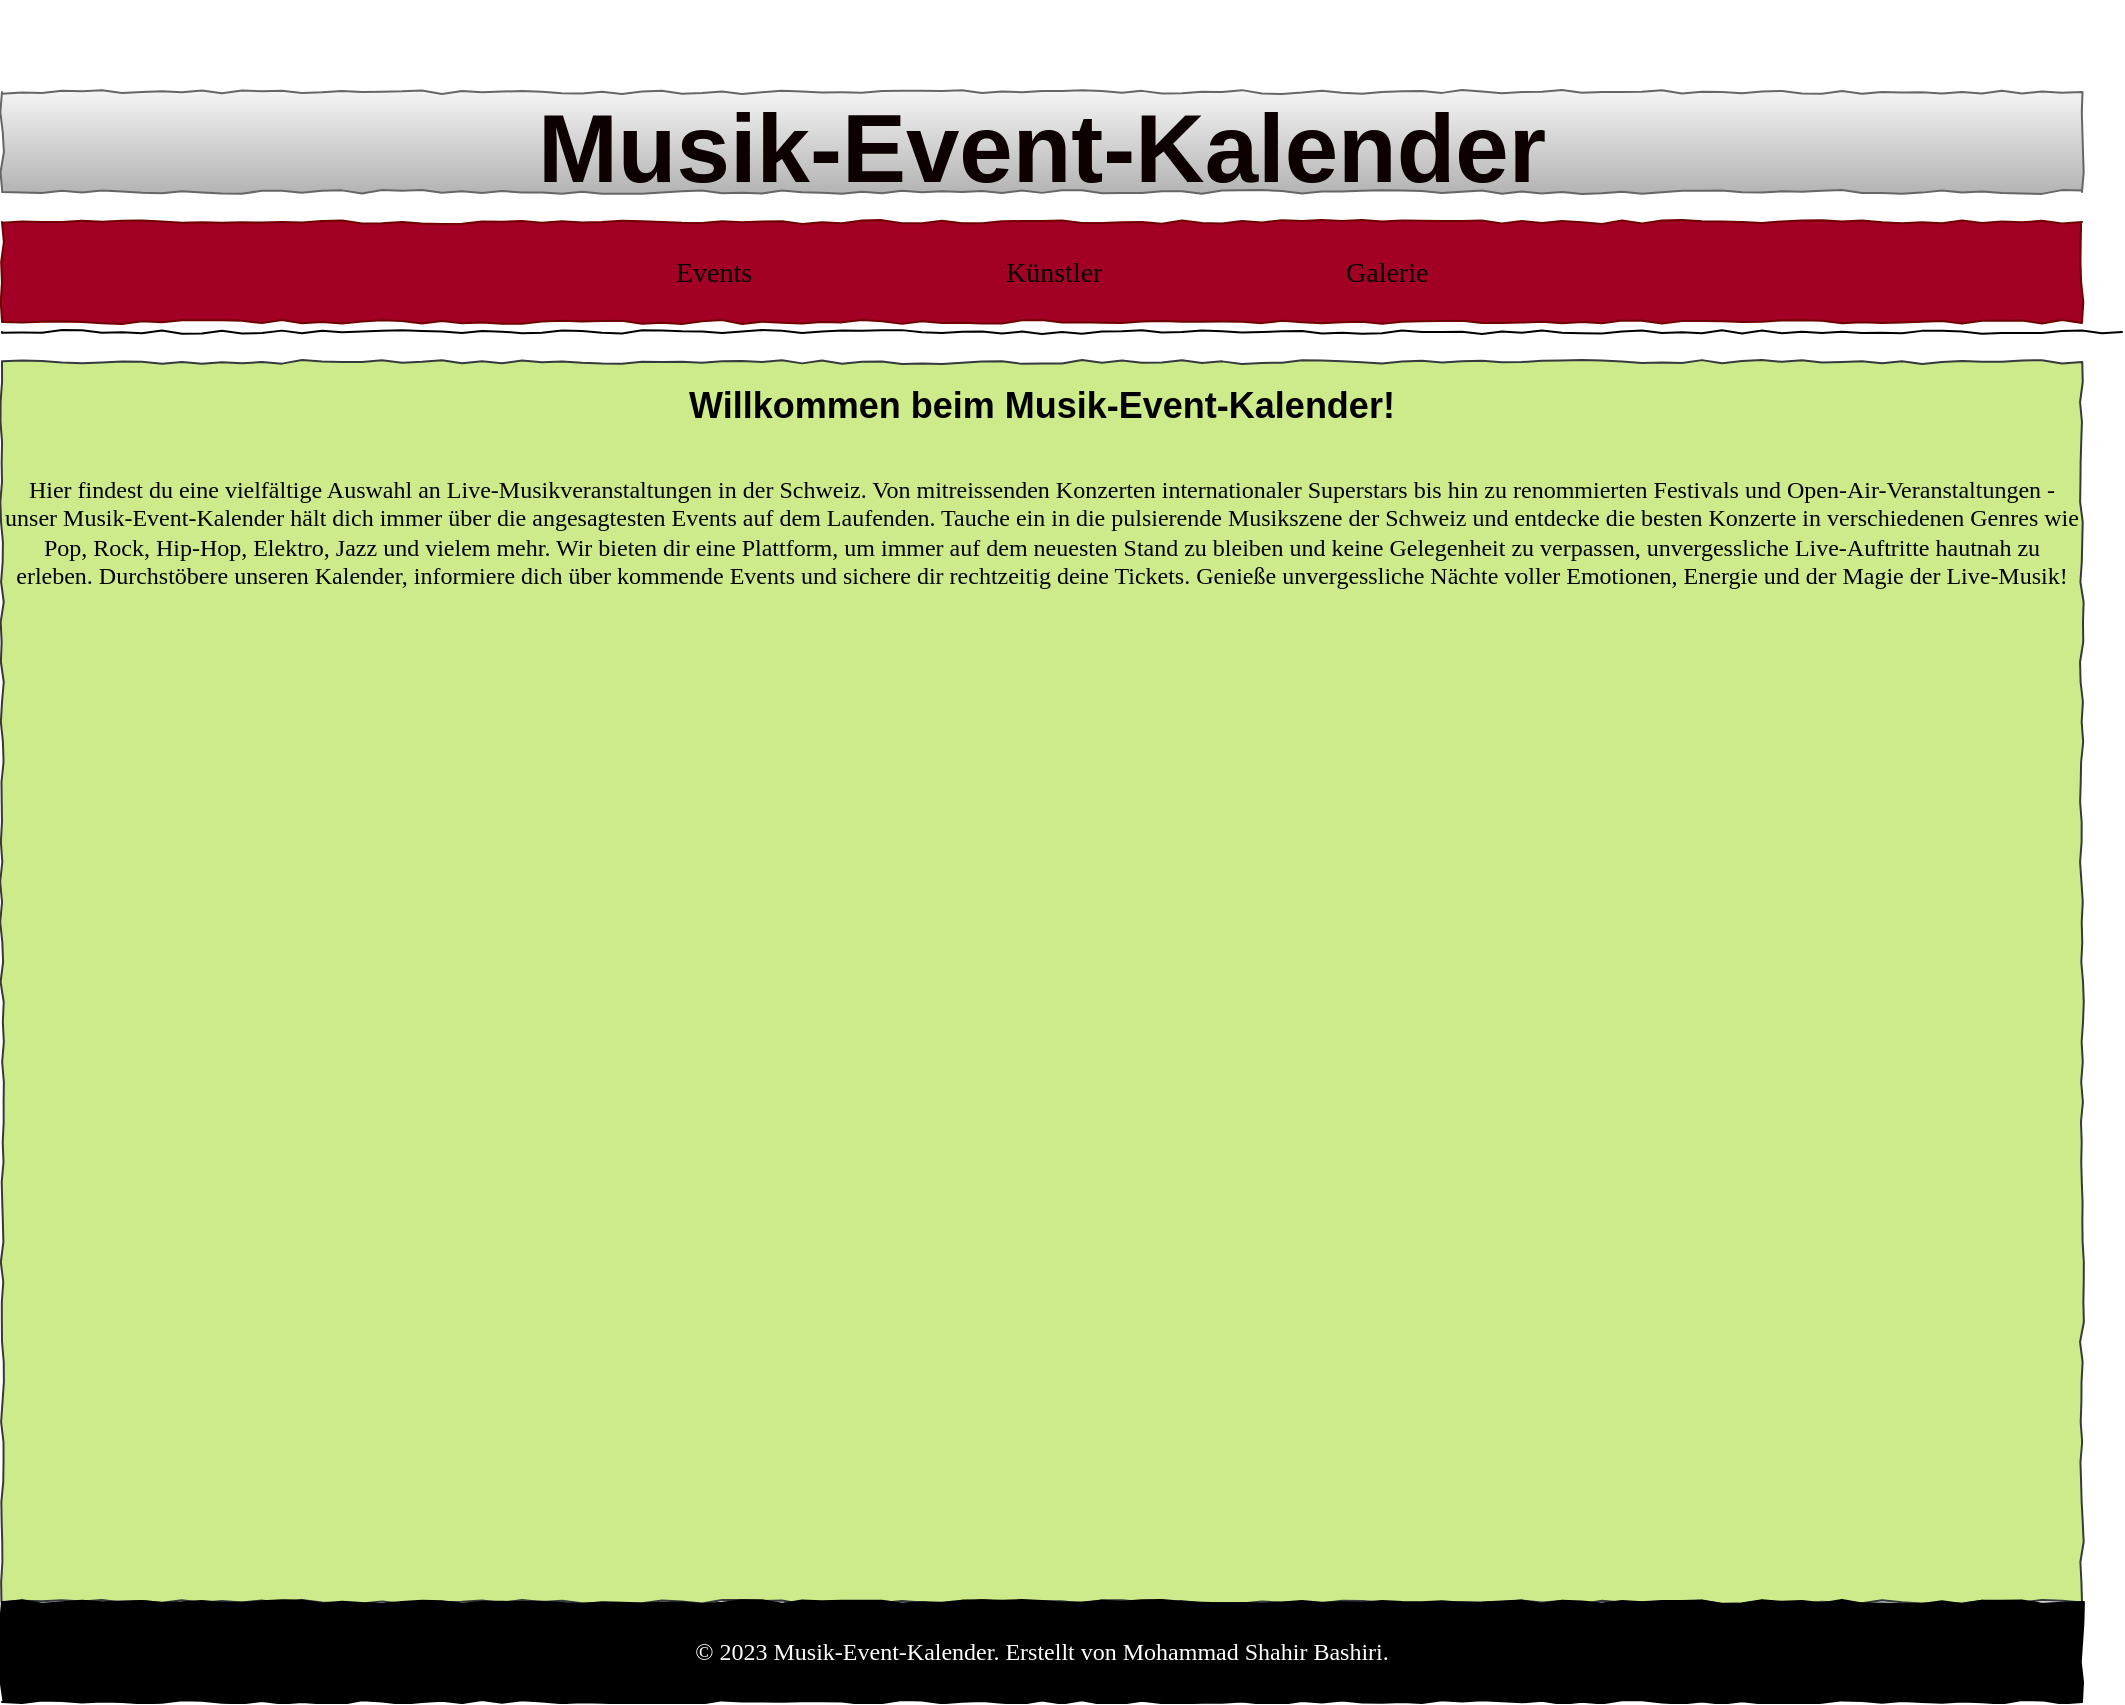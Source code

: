 <mxfile version="21.5.0" type="device">
  <diagram name="Page-1" id="03018318-947c-dd8e-b7a3-06fadd420f32">
    <mxGraphModel dx="1300" dy="1757" grid="1" gridSize="10" guides="1" tooltips="1" connect="1" arrows="1" fold="1" page="1" pageScale="1" pageWidth="1100" pageHeight="850" background="none" math="0" shadow="0">
      <root>
        <mxCell id="0" />
        <mxCell id="1" parent="0" />
        <mxCell id="677b7b8949515195-2" value="&lt;h1 style=&quot;font-family: Arial, sans-serif;&quot;&gt;&lt;a style=&quot;text-decoration-line: none;&quot; href=&quot;http://127.0.0.1:5500/index.html&quot;&gt;&lt;font color=&quot;#0d0000&quot; style=&quot;font-size: 48px;&quot;&gt;Musik-Event-Kalender&lt;/font&gt;&lt;/a&gt;&lt;/h1&gt;" style="whiteSpace=wrap;html=1;rounded=0;shadow=0;labelBackgroundColor=none;strokeWidth=1;fontFamily=Verdana;fontSize=28;align=center;comic=1;fillColor=#f5f5f5;gradientColor=#b3b3b3;strokeColor=#666666;" parent="1" vertex="1">
          <mxGeometry x="20" y="25" width="1040" height="50" as="geometry" />
        </mxCell>
        <mxCell id="677b7b8949515195-9" value="" style="line;strokeWidth=1;html=1;rounded=0;shadow=0;labelBackgroundColor=none;fillColor=none;fontFamily=Verdana;fontSize=14;fontColor=#000000;align=center;comic=1;" parent="1" vertex="1">
          <mxGeometry x="20" y="140" width="1060" height="10" as="geometry" />
        </mxCell>
        <mxCell id="677b7b8949515195-10" value="" style="whiteSpace=wrap;html=1;rounded=0;shadow=0;labelBackgroundColor=none;strokeWidth=1;fillColor=#a20025;fontFamily=Verdana;fontSize=12;align=center;comic=1;strokeColor=#6F0000;fontColor=#ffffff;" parent="1" vertex="1">
          <mxGeometry x="20" y="90" width="1040" height="50" as="geometry" />
        </mxCell>
        <mxCell id="677b7b8949515195-11" value="Events&lt;span style=&quot;white-space: pre;&quot;&gt;&#x9;&lt;/span&gt;" style="text;html=1;points=[];align=left;verticalAlign=top;spacingTop=-4;fontSize=14;fontFamily=Verdana" parent="1" vertex="1">
          <mxGeometry x="355" y="105" width="60" height="20" as="geometry" />
        </mxCell>
        <mxCell id="677b7b8949515195-12" value="Künstler" style="text;html=1;points=[];align=left;verticalAlign=top;spacingTop=-4;fontSize=14;fontFamily=Verdana" parent="1" vertex="1">
          <mxGeometry x="520" y="105" width="60" height="20" as="geometry" />
        </mxCell>
        <mxCell id="677b7b8949515195-13" value="Galerie&lt;br&gt;" style="text;html=1;points=[];align=left;verticalAlign=top;spacingTop=-4;fontSize=14;fontFamily=Verdana" parent="1" vertex="1">
          <mxGeometry x="690" y="105" width="60" height="20" as="geometry" />
        </mxCell>
        <mxCell id="677b7b8949515195-26" value="" style="whiteSpace=wrap;html=1;rounded=0;shadow=0;labelBackgroundColor=none;strokeWidth=1;fontFamily=Verdana;fontSize=12;align=center;comic=1;fillColor=#cdeb8b;strokeColor=#36393d;" parent="1" vertex="1">
          <mxGeometry x="20" y="160" width="1040" height="620" as="geometry" />
        </mxCell>
        <mxCell id="REHDm1wyKtZERqcf-xgg-2" value="© 2023 Musik-Event-Kalender. Erstellt von Mohammad Shahir Bashiri." style="whiteSpace=wrap;html=1;rounded=0;shadow=0;labelBackgroundColor=none;strokeWidth=1;fontFamily=Verdana;fontSize=12;align=center;comic=1;fillColor=#000000;fontColor=#FFFFFF;" parent="1" vertex="1">
          <mxGeometry x="20" y="780" width="1040" height="50" as="geometry" />
        </mxCell>
        <mxCell id="REHDm1wyKtZERqcf-xgg-4" value="&lt;h1 style=&quot;font-family: Arial, sans-serif;&quot;&gt;&lt;font style=&quot;font-size: 18px;&quot;&gt;Willkommen beim Musik-Event-Kalender!&lt;/font&gt;&lt;/h1&gt;&lt;div&gt;&lt;br&gt;&lt;/div&gt;&lt;p style=&quot;font-family: Arial, sans-serif; font-size: medium;&quot;&gt;&lt;/p&gt;" style="whiteSpace=wrap;html=1;rounded=0;shadow=0;labelBackgroundColor=none;strokeWidth=1;fillColor=none;fontFamily=Verdana;fontSize=12;align=center;comic=1;strokeColor=none;fontColor=#000000;" parent="1" vertex="1">
          <mxGeometry x="315" y="170" width="450" height="50" as="geometry" />
        </mxCell>
        <mxCell id="REHDm1wyKtZERqcf-xgg-5" value="Hier findest du eine vielfältige Auswahl an Live-Musikveranstaltungen in der Schweiz. Von mitreissenden Konzerten internationaler Superstars bis hin zu renommierten Festivals und Open-Air-Veranstaltungen - unser Musik-Event-Kalender hält dich immer über die angesagtesten Events auf dem Laufenden. Tauche ein in die pulsierende Musikszene der Schweiz und entdecke die besten Konzerte in verschiedenen Genres wie Pop, Rock, Hip-Hop, Elektro, Jazz und vielem mehr. Wir bieten dir eine Plattform, um immer auf dem neuesten Stand zu bleiben und keine Gelegenheit zu verpassen, unvergessliche Live-Auftritte hautnah zu erleben. Durchstöbere unseren Kalender, informiere dich über kommende Events und sichere dir rechtzeitig deine Tickets. Genieße unvergessliche Nächte voller Emotionen, Energie und der Magie der Live-Musik!" style="whiteSpace=wrap;html=1;rounded=0;shadow=0;labelBackgroundColor=none;strokeWidth=1;fillColor=none;fontFamily=Verdana;fontSize=12;align=center;comic=1;strokeColor=none;" parent="1" vertex="1">
          <mxGeometry x="20" y="200" width="1040" height="90" as="geometry" />
        </mxCell>
      </root>
    </mxGraphModel>
  </diagram>
</mxfile>
